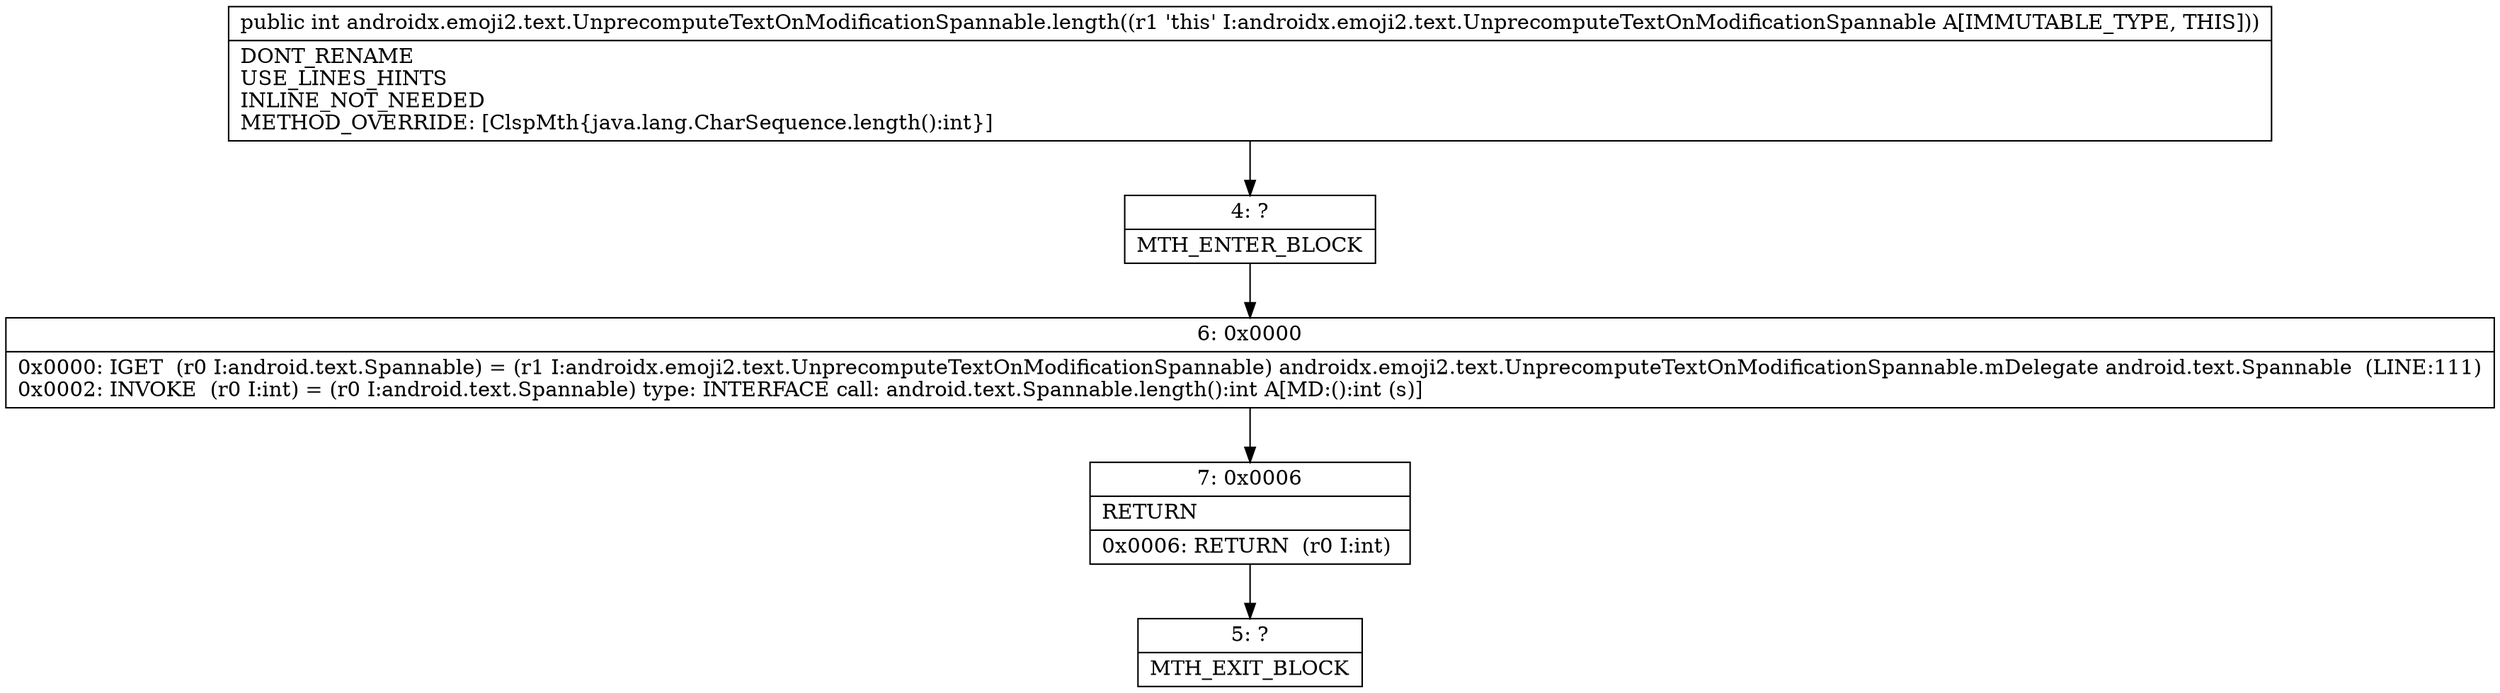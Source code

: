 digraph "CFG forandroidx.emoji2.text.UnprecomputeTextOnModificationSpannable.length()I" {
Node_4 [shape=record,label="{4\:\ ?|MTH_ENTER_BLOCK\l}"];
Node_6 [shape=record,label="{6\:\ 0x0000|0x0000: IGET  (r0 I:android.text.Spannable) = (r1 I:androidx.emoji2.text.UnprecomputeTextOnModificationSpannable) androidx.emoji2.text.UnprecomputeTextOnModificationSpannable.mDelegate android.text.Spannable  (LINE:111)\l0x0002: INVOKE  (r0 I:int) = (r0 I:android.text.Spannable) type: INTERFACE call: android.text.Spannable.length():int A[MD:():int (s)]\l}"];
Node_7 [shape=record,label="{7\:\ 0x0006|RETURN\l|0x0006: RETURN  (r0 I:int) \l}"];
Node_5 [shape=record,label="{5\:\ ?|MTH_EXIT_BLOCK\l}"];
MethodNode[shape=record,label="{public int androidx.emoji2.text.UnprecomputeTextOnModificationSpannable.length((r1 'this' I:androidx.emoji2.text.UnprecomputeTextOnModificationSpannable A[IMMUTABLE_TYPE, THIS]))  | DONT_RENAME\lUSE_LINES_HINTS\lINLINE_NOT_NEEDED\lMETHOD_OVERRIDE: [ClspMth\{java.lang.CharSequence.length():int\}]\l}"];
MethodNode -> Node_4;Node_4 -> Node_6;
Node_6 -> Node_7;
Node_7 -> Node_5;
}

